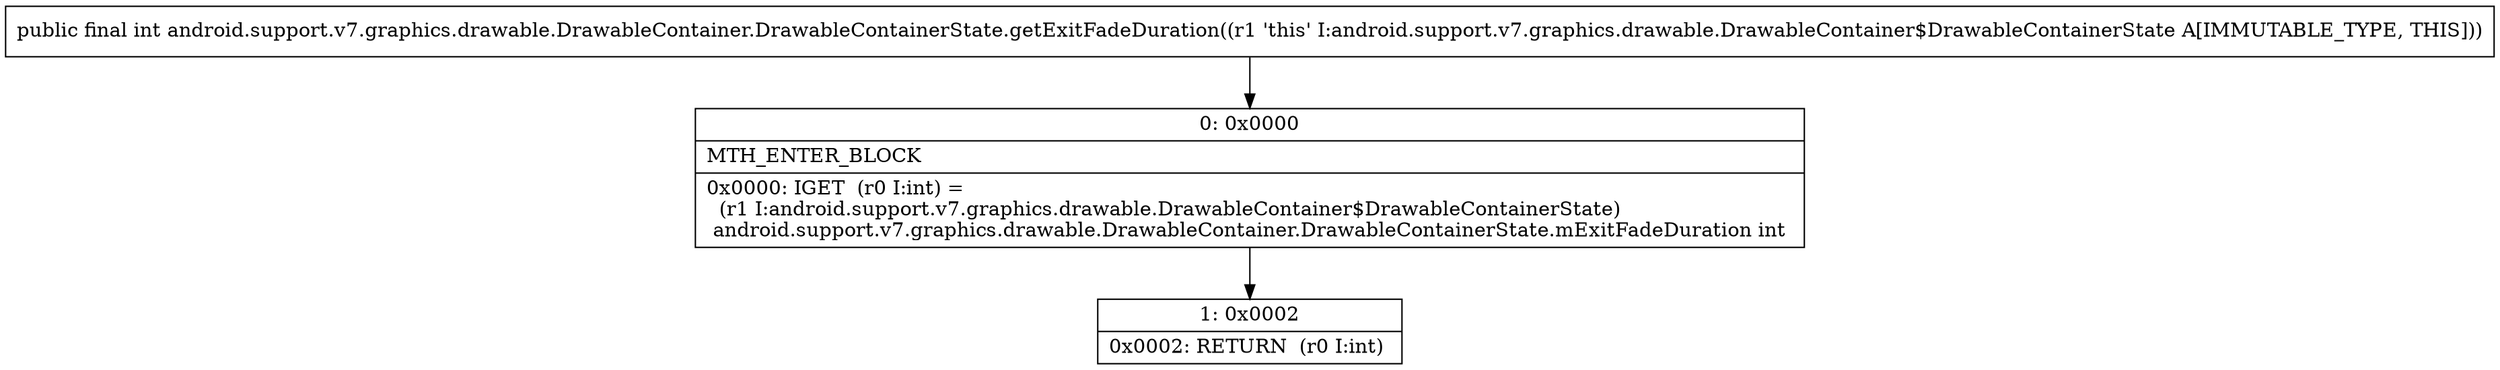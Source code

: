 digraph "CFG forandroid.support.v7.graphics.drawable.DrawableContainer.DrawableContainerState.getExitFadeDuration()I" {
Node_0 [shape=record,label="{0\:\ 0x0000|MTH_ENTER_BLOCK\l|0x0000: IGET  (r0 I:int) = \l  (r1 I:android.support.v7.graphics.drawable.DrawableContainer$DrawableContainerState)\l android.support.v7.graphics.drawable.DrawableContainer.DrawableContainerState.mExitFadeDuration int \l}"];
Node_1 [shape=record,label="{1\:\ 0x0002|0x0002: RETURN  (r0 I:int) \l}"];
MethodNode[shape=record,label="{public final int android.support.v7.graphics.drawable.DrawableContainer.DrawableContainerState.getExitFadeDuration((r1 'this' I:android.support.v7.graphics.drawable.DrawableContainer$DrawableContainerState A[IMMUTABLE_TYPE, THIS])) }"];
MethodNode -> Node_0;
Node_0 -> Node_1;
}

